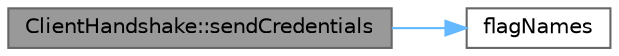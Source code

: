 digraph "ClientHandshake::sendCredentials"
{
 // INTERACTIVE_SVG=YES
 // LATEX_PDF_SIZE
  bgcolor="transparent";
  edge [fontname=Helvetica,fontsize=10,labelfontname=Helvetica,labelfontsize=10];
  node [fontname=Helvetica,fontsize=10,shape=box,height=0.2,width=0.4];
  rankdir="LR";
  Node1 [id="Node000001",label="ClientHandshake::sendCredentials",height=0.2,width=0.4,color="gray40", fillcolor="grey60", style="filled", fontcolor="black",tooltip=" "];
  Node1 -> Node2 [id="edge1_Node000001_Node000002",color="steelblue1",style="solid",tooltip=" "];
  Node2 [id="Node000002",label="flagNames",height=0.2,width=0.4,color="grey40", fillcolor="white", style="filled",URL="$d3/d1a/a00251_a3de3341f715a235be1d832456345fb82.html#a3de3341f715a235be1d832456345fb82",tooltip=" "];
}
